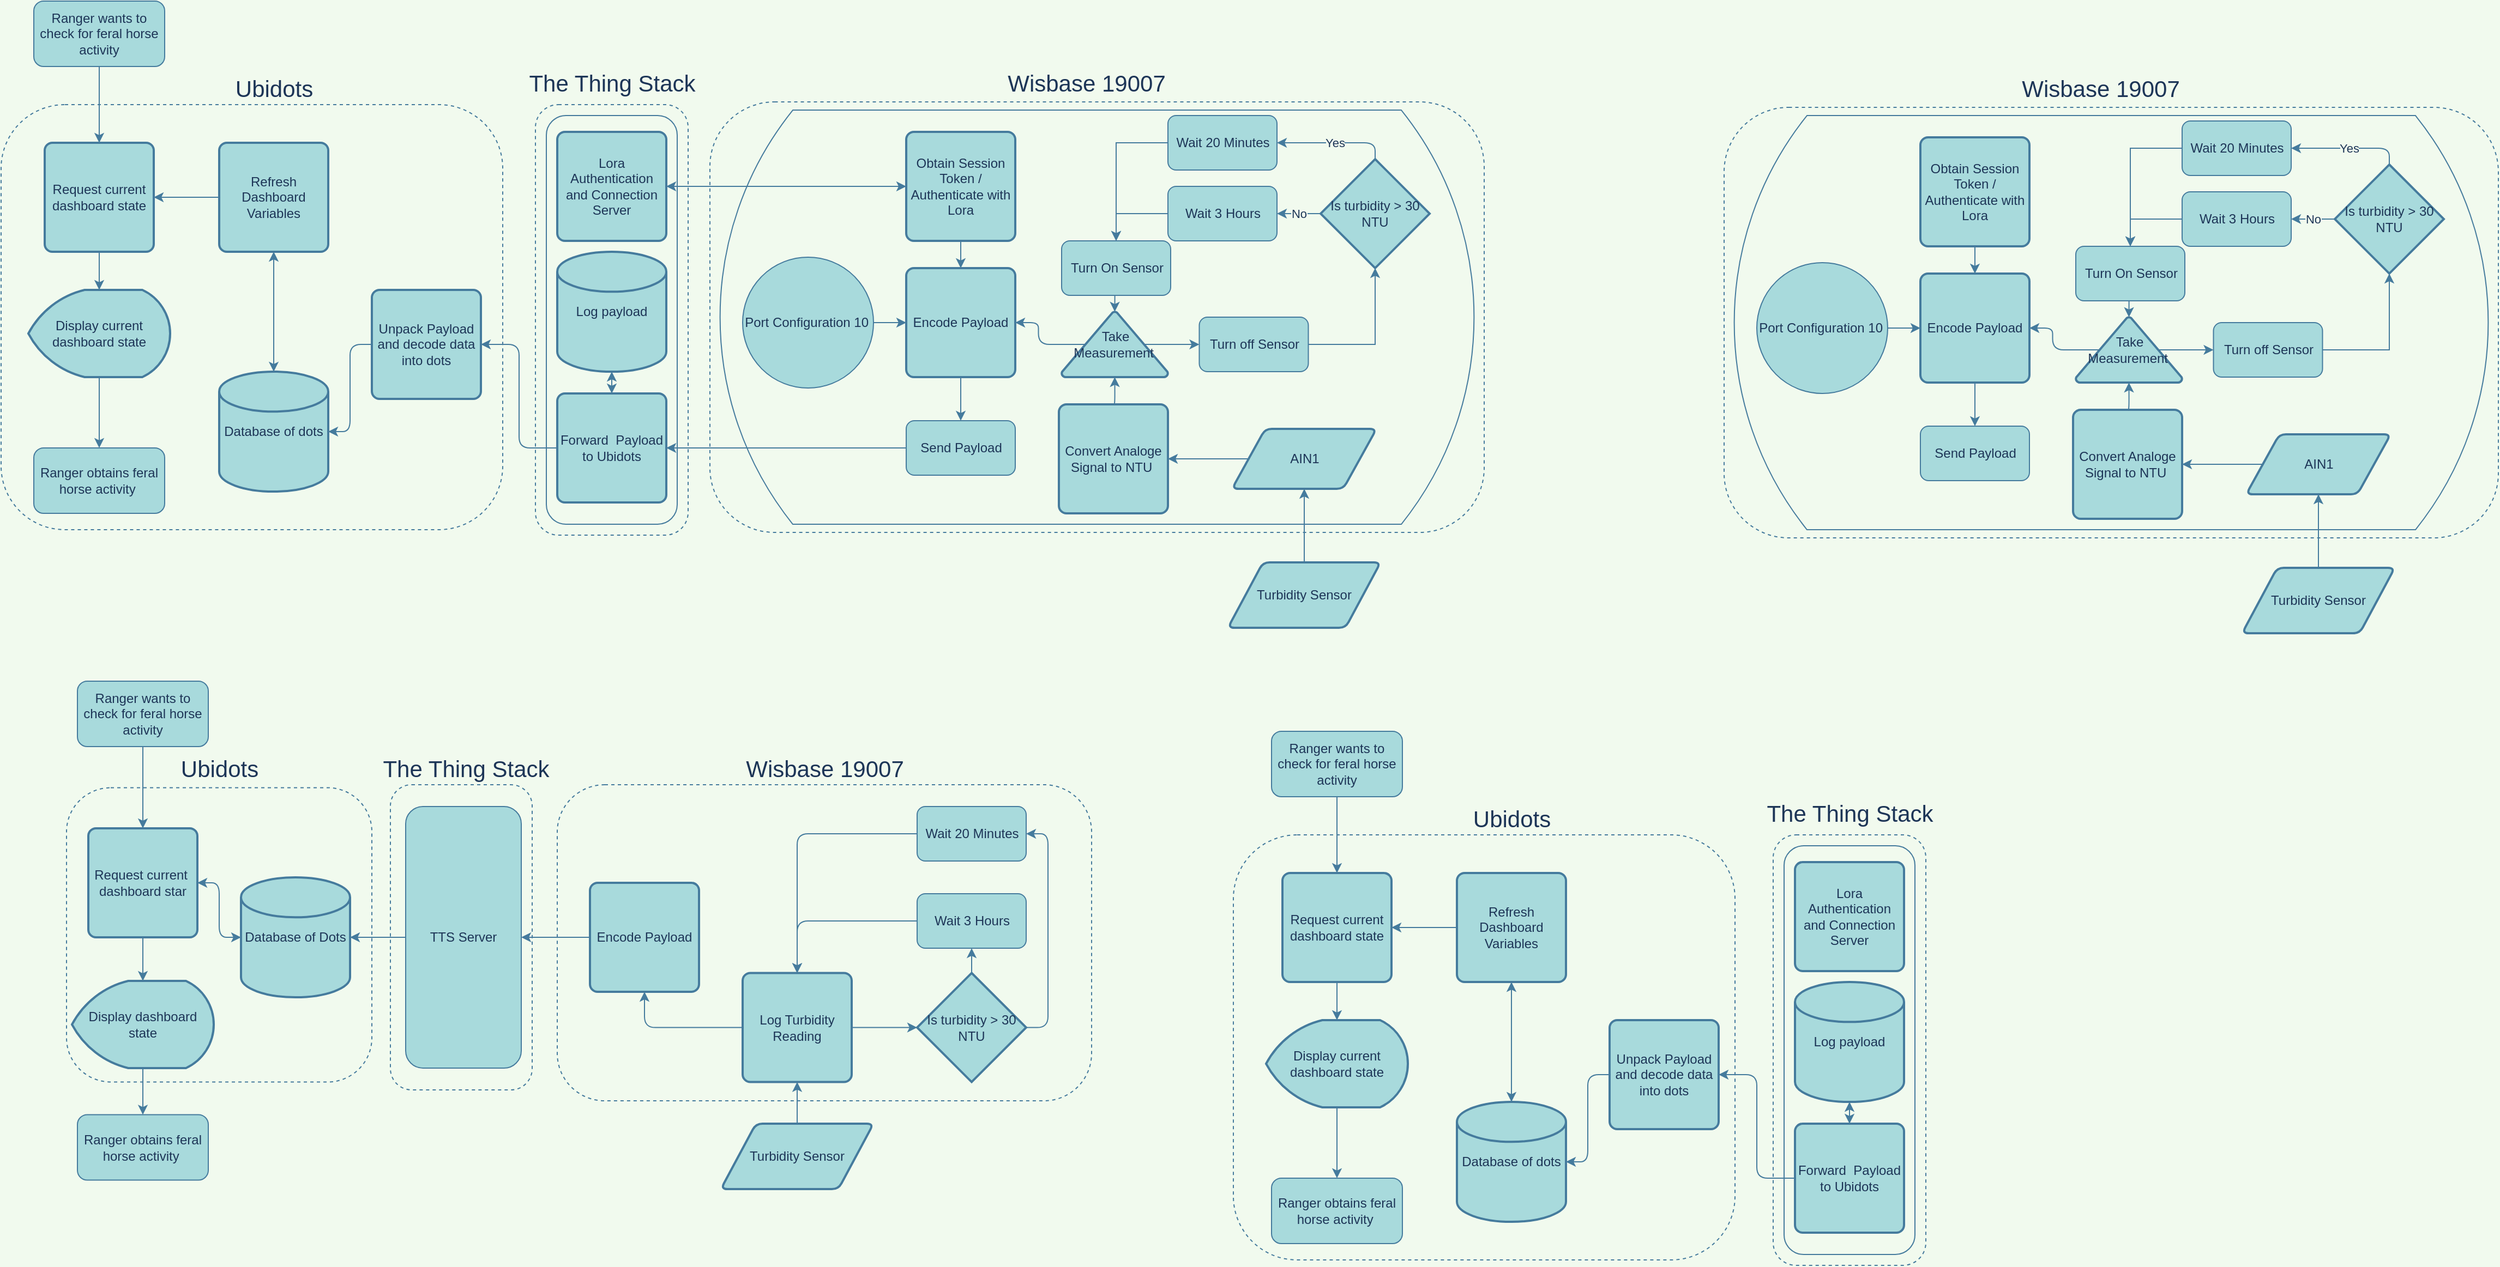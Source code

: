 <mxfile version="20.5.3" type="github">
  <diagram id="7vEmmBMwteaAKaB9VDx5" name="Page-1">
    <mxGraphModel dx="1113" dy="759" grid="1" gridSize="10" guides="1" tooltips="1" connect="1" arrows="1" fold="1" page="1" pageScale="1" pageWidth="827" pageHeight="1169" background="#F1FAEE" math="0" shadow="0">
      <root>
        <mxCell id="0" />
        <mxCell id="1" parent="0" />
        <mxCell id="h1ZjDe2NdXV8PIFrUS9J-158" value="" style="html=1;dashed=0;whitespace=wrap;shape=mxgraph.dfd.loop;labelBackgroundColor=none;strokeColor=#457B9D;fontColor=#1D3557;fillColor=none;sketch=0;movable=1;resizable=1;rotatable=1;deletable=1;editable=1;connectable=1;rounded=1;" parent="1" vertex="1">
          <mxGeometry x="660" y="170" width="710" height="380" as="geometry" />
        </mxCell>
        <mxCell id="h1ZjDe2NdXV8PIFrUS9J-2" value="" style="rounded=1;whiteSpace=wrap;html=1;dashed=1;fillColor=none;strokeColor=#457B9D;fontColor=#1D3557;" parent="1" vertex="1">
          <mxGeometry x="660" y="162.5" width="710" height="395" as="geometry" />
        </mxCell>
        <mxCell id="h1ZjDe2NdXV8PIFrUS9J-106" value="" style="rounded=1;whiteSpace=wrap;html=1;dashed=1;fillColor=none;strokeColor=#457B9D;fontColor=#1D3557;" parent="1" vertex="1">
          <mxGeometry x="367" y="789" width="130" height="280" as="geometry" />
        </mxCell>
        <mxCell id="h1ZjDe2NdXV8PIFrUS9J-82" value="" style="rounded=1;whiteSpace=wrap;html=1;dashed=1;fillColor=none;strokeColor=#457B9D;fontColor=#1D3557;arcSize=15;movable=1;resizable=1;rotatable=1;deletable=1;editable=1;connectable=1;" parent="1" vertex="1">
          <mxGeometry x="10" y="165" width="460" height="390" as="geometry" />
        </mxCell>
        <mxCell id="h1ZjDe2NdXV8PIFrUS9J-34" value="" style="rounded=1;whiteSpace=wrap;html=1;dashed=1;fillColor=none;strokeColor=#457B9D;fontColor=#1D3557;" parent="1" vertex="1">
          <mxGeometry x="500" y="165" width="140" height="395" as="geometry" />
        </mxCell>
        <mxCell id="h1ZjDe2NdXV8PIFrUS9J-37" value="TTS Server" style="rounded=1;whiteSpace=wrap;html=1;fillColor=none;strokeColor=#457B9D;fontColor=#1D3557;" parent="1" vertex="1">
          <mxGeometry x="510" y="175" width="120" height="375" as="geometry" />
        </mxCell>
        <mxCell id="h1ZjDe2NdXV8PIFrUS9J-46" style="edgeStyle=orthogonalEdgeStyle;rounded=1;orthogonalLoop=1;jettySize=auto;html=1;exitX=0.5;exitY=1;exitDx=0;exitDy=0;entryX=0.5;entryY=0;entryDx=0;entryDy=0;labelBackgroundColor=#F1FAEE;strokeColor=#457B9D;fontColor=#1D3557;" parent="1" source="h1ZjDe2NdXV8PIFrUS9J-5" target="h1ZjDe2NdXV8PIFrUS9J-11" edge="1">
          <mxGeometry relative="1" as="geometry" />
        </mxCell>
        <mxCell id="h1ZjDe2NdXV8PIFrUS9J-5" value="Ranger wants to check for feral horse activity" style="rounded=1;whiteSpace=wrap;html=1;fillColor=#A8DADC;strokeColor=#457B9D;fontColor=#1D3557;" parent="1" vertex="1">
          <mxGeometry x="40" y="70" width="120" height="60" as="geometry" />
        </mxCell>
        <mxCell id="h1ZjDe2NdXV8PIFrUS9J-6" style="edgeStyle=orthogonalEdgeStyle;rounded=1;orthogonalLoop=1;jettySize=auto;html=1;exitX=0;exitY=0.5;exitDx=0;exitDy=0;entryX=1;entryY=0.5;entryDx=0;entryDy=0;startArrow=none;startFill=0;labelBackgroundColor=#F1FAEE;strokeColor=#457B9D;fontColor=#1D3557;" parent="1" source="h1ZjDe2NdXV8PIFrUS9J-7" target="h1ZjDe2NdXV8PIFrUS9J-11" edge="1">
          <mxGeometry relative="1" as="geometry" />
        </mxCell>
        <mxCell id="h1ZjDe2NdXV8PIFrUS9J-7" value="Refresh Dashboard Variables" style="rounded=1;whiteSpace=wrap;html=1;absoluteArcSize=1;arcSize=14;strokeWidth=2;fillColor=#A8DADC;strokeColor=#457B9D;fontColor=#1D3557;" parent="1" vertex="1">
          <mxGeometry x="210" y="200" width="100" height="100" as="geometry" />
        </mxCell>
        <mxCell id="h1ZjDe2NdXV8PIFrUS9J-8" style="edgeStyle=orthogonalEdgeStyle;rounded=1;orthogonalLoop=1;jettySize=auto;html=1;exitX=0.5;exitY=1;exitDx=0;exitDy=0;exitPerimeter=0;entryX=0.5;entryY=0;entryDx=0;entryDy=0;startArrow=none;startFill=0;labelBackgroundColor=#F1FAEE;strokeColor=#457B9D;fontColor=#1D3557;" parent="1" source="h1ZjDe2NdXV8PIFrUS9J-9" target="h1ZjDe2NdXV8PIFrUS9J-41" edge="1">
          <mxGeometry relative="1" as="geometry" />
        </mxCell>
        <mxCell id="h1ZjDe2NdXV8PIFrUS9J-9" value="Display current dashboard state" style="strokeWidth=2;html=1;shape=mxgraph.flowchart.display;whiteSpace=wrap;fillColor=#A8DADC;strokeColor=#457B9D;fontColor=#1D3557;rounded=1;" parent="1" vertex="1">
          <mxGeometry x="35" y="335" width="130" height="80" as="geometry" />
        </mxCell>
        <mxCell id="h1ZjDe2NdXV8PIFrUS9J-10" style="edgeStyle=orthogonalEdgeStyle;rounded=1;orthogonalLoop=1;jettySize=auto;html=1;exitX=0.5;exitY=1;exitDx=0;exitDy=0;entryX=0.5;entryY=0;entryDx=0;entryDy=0;entryPerimeter=0;startArrow=none;startFill=0;labelBackgroundColor=#F1FAEE;strokeColor=#457B9D;fontColor=#1D3557;" parent="1" source="h1ZjDe2NdXV8PIFrUS9J-11" target="h1ZjDe2NdXV8PIFrUS9J-9" edge="1">
          <mxGeometry relative="1" as="geometry" />
        </mxCell>
        <mxCell id="h1ZjDe2NdXV8PIFrUS9J-11" value="Request current dashboard state" style="rounded=1;whiteSpace=wrap;html=1;absoluteArcSize=1;arcSize=14;strokeWidth=2;fillColor=#A8DADC;strokeColor=#457B9D;fontColor=#1D3557;" parent="1" vertex="1">
          <mxGeometry x="50" y="200" width="100" height="100" as="geometry" />
        </mxCell>
        <mxCell id="h1ZjDe2NdXV8PIFrUS9J-12" style="edgeStyle=orthogonalEdgeStyle;rounded=1;orthogonalLoop=1;jettySize=auto;html=1;exitX=0.5;exitY=0;exitDx=0;exitDy=0;exitPerimeter=0;entryX=0.5;entryY=1;entryDx=0;entryDy=0;startArrow=classic;startFill=1;labelBackgroundColor=#F1FAEE;strokeColor=#457B9D;fontColor=#1D3557;" parent="1" source="h1ZjDe2NdXV8PIFrUS9J-13" target="h1ZjDe2NdXV8PIFrUS9J-7" edge="1">
          <mxGeometry relative="1" as="geometry" />
        </mxCell>
        <mxCell id="h1ZjDe2NdXV8PIFrUS9J-13" value="Database of dots" style="strokeWidth=2;html=1;shape=mxgraph.flowchart.database;whiteSpace=wrap;fillColor=#A8DADC;strokeColor=#457B9D;fontColor=#1D3557;rounded=1;" parent="1" vertex="1">
          <mxGeometry x="210" y="410" width="100" height="110" as="geometry" />
        </mxCell>
        <mxCell id="h1ZjDe2NdXV8PIFrUS9J-14" style="edgeStyle=orthogonalEdgeStyle;rounded=1;orthogonalLoop=1;jettySize=auto;html=1;exitX=0;exitY=0.5;exitDx=0;exitDy=0;entryX=1;entryY=0.5;entryDx=0;entryDy=0;entryPerimeter=0;startArrow=none;startFill=0;labelBackgroundColor=#F1FAEE;strokeColor=#457B9D;fontColor=#1D3557;" parent="1" source="h1ZjDe2NdXV8PIFrUS9J-15" target="h1ZjDe2NdXV8PIFrUS9J-13" edge="1">
          <mxGeometry relative="1" as="geometry" />
        </mxCell>
        <mxCell id="h1ZjDe2NdXV8PIFrUS9J-15" value="Unpack Payload and decode data into dots" style="rounded=1;whiteSpace=wrap;html=1;absoluteArcSize=1;arcSize=14;strokeWidth=2;fillColor=#A8DADC;strokeColor=#457B9D;fontColor=#1D3557;" parent="1" vertex="1">
          <mxGeometry x="350" y="335" width="100" height="100" as="geometry" />
        </mxCell>
        <mxCell id="h1ZjDe2NdXV8PIFrUS9J-16" value="Lora Authentication and Connection Server" style="rounded=1;whiteSpace=wrap;html=1;absoluteArcSize=1;arcSize=14;strokeWidth=2;fillColor=#A8DADC;strokeColor=#457B9D;fontColor=#1D3557;" parent="1" vertex="1">
          <mxGeometry x="520" y="190" width="100" height="100" as="geometry" />
        </mxCell>
        <mxCell id="h1ZjDe2NdXV8PIFrUS9J-17" value="Log payload" style="strokeWidth=2;html=1;shape=mxgraph.flowchart.database;whiteSpace=wrap;fillColor=#A8DADC;strokeColor=#457B9D;fontColor=#1D3557;rounded=1;" parent="1" vertex="1">
          <mxGeometry x="520" y="300" width="100" height="110" as="geometry" />
        </mxCell>
        <mxCell id="h1ZjDe2NdXV8PIFrUS9J-50" style="edgeStyle=orthogonalEdgeStyle;rounded=1;orthogonalLoop=1;jettySize=auto;html=1;exitX=0;exitY=0.5;exitDx=0;exitDy=0;entryX=1;entryY=0.5;entryDx=0;entryDy=0;strokeColor=#457B9D;fontColor=#1D3557;fillColor=#A8DADC;startArrow=classic;startFill=1;labelBackgroundColor=#F1FAEE;" parent="1" source="h1ZjDe2NdXV8PIFrUS9J-21" target="h1ZjDe2NdXV8PIFrUS9J-16" edge="1">
          <mxGeometry relative="1" as="geometry" />
        </mxCell>
        <mxCell id="h1ZjDe2NdXV8PIFrUS9J-58" style="edgeStyle=orthogonalEdgeStyle;rounded=1;orthogonalLoop=1;jettySize=auto;html=1;exitX=0.5;exitY=1;exitDx=0;exitDy=0;entryX=0.5;entryY=0;entryDx=0;entryDy=0;strokeColor=#457B9D;fontColor=#1D3557;startArrow=none;startFill=0;fillColor=#A8DADC;labelBackgroundColor=#F1FAEE;" parent="1" source="h1ZjDe2NdXV8PIFrUS9J-21" target="h1ZjDe2NdXV8PIFrUS9J-53" edge="1">
          <mxGeometry relative="1" as="geometry" />
        </mxCell>
        <mxCell id="h1ZjDe2NdXV8PIFrUS9J-21" value="Obtain Session Token / Authenticate with Lora" style="rounded=1;whiteSpace=wrap;html=1;absoluteArcSize=1;arcSize=14;strokeWidth=2;fillColor=#A8DADC;strokeColor=#457B9D;fontColor=#1D3557;" parent="1" vertex="1">
          <mxGeometry x="840" y="190" width="100" height="100" as="geometry" />
        </mxCell>
        <mxCell id="h1ZjDe2NdXV8PIFrUS9J-67" value="No" style="edgeStyle=orthogonalEdgeStyle;rounded=1;orthogonalLoop=1;jettySize=auto;html=1;exitX=0;exitY=0.5;exitDx=0;exitDy=0;exitPerimeter=0;entryX=1;entryY=0.5;entryDx=0;entryDy=0;strokeColor=#457B9D;fontColor=#1D3557;startArrow=none;startFill=0;fillColor=#A8DADC;labelBackgroundColor=#F1FAEE;" parent="1" source="h1ZjDe2NdXV8PIFrUS9J-24" target="h1ZjDe2NdXV8PIFrUS9J-66" edge="1">
          <mxGeometry relative="1" as="geometry" />
        </mxCell>
        <mxCell id="h1ZjDe2NdXV8PIFrUS9J-74" value="Yes" style="edgeStyle=orthogonalEdgeStyle;rounded=1;orthogonalLoop=1;jettySize=auto;html=1;exitX=0.5;exitY=0;exitDx=0;exitDy=0;exitPerimeter=0;entryX=1;entryY=0.5;entryDx=0;entryDy=0;strokeColor=#457B9D;fontColor=#1D3557;startArrow=none;startFill=0;fillColor=#A8DADC;labelBackgroundColor=#F1FAEE;" parent="1" source="h1ZjDe2NdXV8PIFrUS9J-24" target="h1ZjDe2NdXV8PIFrUS9J-65" edge="1">
          <mxGeometry relative="1" as="geometry">
            <Array as="points">
              <mxPoint x="1270" y="200" />
            </Array>
          </mxGeometry>
        </mxCell>
        <mxCell id="h1ZjDe2NdXV8PIFrUS9J-24" value="Is turbidity &amp;gt; 30 NTU" style="strokeWidth=2;html=1;shape=mxgraph.flowchart.decision;whiteSpace=wrap;fillColor=#A8DADC;strokeColor=#457B9D;fontColor=#1D3557;rounded=1;" parent="1" vertex="1">
          <mxGeometry x="1220" y="215" width="100" height="100" as="geometry" />
        </mxCell>
        <mxCell id="h1ZjDe2NdXV8PIFrUS9J-78" style="edgeStyle=orthogonalEdgeStyle;rounded=1;orthogonalLoop=1;jettySize=auto;html=1;exitX=0;exitY=0.5;exitDx=0;exitDy=0;entryX=1;entryY=0.5;entryDx=0;entryDy=0;strokeColor=#457B9D;fontColor=#1D3557;startArrow=none;startFill=0;fillColor=#A8DADC;labelBackgroundColor=#F1FAEE;" parent="1" source="h1ZjDe2NdXV8PIFrUS9J-29" target="h1ZjDe2NdXV8PIFrUS9J-42" edge="1">
          <mxGeometry relative="1" as="geometry" />
        </mxCell>
        <mxCell id="h1ZjDe2NdXV8PIFrUS9J-29" value="AIN1" style="shape=parallelogram;html=1;strokeWidth=2;perimeter=parallelogramPerimeter;whiteSpace=wrap;rounded=1;arcSize=12;size=0.23;fillColor=#A8DADC;strokeColor=#457B9D;fontColor=#1D3557;" parent="1" vertex="1">
          <mxGeometry x="1138.75" y="462.5" width="132.5" height="55" as="geometry" />
        </mxCell>
        <mxCell id="h1ZjDe2NdXV8PIFrUS9J-77" style="edgeStyle=orthogonalEdgeStyle;rounded=1;orthogonalLoop=1;jettySize=auto;html=1;exitX=0.5;exitY=0;exitDx=0;exitDy=0;entryX=0.5;entryY=1;entryDx=0;entryDy=0;strokeColor=#457B9D;fontColor=#1D3557;startArrow=none;startFill=0;fillColor=#A8DADC;labelBackgroundColor=#F1FAEE;" parent="1" source="h1ZjDe2NdXV8PIFrUS9J-31" target="h1ZjDe2NdXV8PIFrUS9J-29" edge="1">
          <mxGeometry relative="1" as="geometry" />
        </mxCell>
        <mxCell id="h1ZjDe2NdXV8PIFrUS9J-31" value="Turbidity Sensor" style="shape=parallelogram;html=1;strokeWidth=2;perimeter=parallelogramPerimeter;whiteSpace=wrap;rounded=1;arcSize=12;size=0.23;fillColor=#A8DADC;strokeColor=#457B9D;fontColor=#1D3557;" parent="1" vertex="1">
          <mxGeometry x="1135" y="585" width="140" height="60" as="geometry" />
        </mxCell>
        <mxCell id="h1ZjDe2NdXV8PIFrUS9J-35" style="edgeStyle=orthogonalEdgeStyle;rounded=1;orthogonalLoop=1;jettySize=auto;html=1;exitX=0.5;exitY=1;exitDx=0;exitDy=0;exitPerimeter=0;labelBackgroundColor=#F1FAEE;strokeColor=#457B9D;fontColor=#1D3557;" parent="1" source="h1ZjDe2NdXV8PIFrUS9J-24" target="h1ZjDe2NdXV8PIFrUS9J-24" edge="1">
          <mxGeometry relative="1" as="geometry" />
        </mxCell>
        <mxCell id="h1ZjDe2NdXV8PIFrUS9J-38" value="&lt;font style=&quot;font-size: 21px;&quot;&gt;Wisbase 19007&lt;/font&gt;" style="text;html=1;align=center;verticalAlign=middle;resizable=0;points=[];autosize=1;strokeColor=none;fillColor=none;fontColor=#1D3557;rounded=1;" parent="1" vertex="1">
          <mxGeometry x="920" y="125" width="170" height="40" as="geometry" />
        </mxCell>
        <mxCell id="h1ZjDe2NdXV8PIFrUS9J-39" value="&lt;font style=&quot;font-size: 21px;&quot;&gt;The Thing Stack&lt;/font&gt;" style="text;html=1;align=center;verticalAlign=middle;resizable=0;points=[];autosize=1;strokeColor=none;fillColor=none;fontColor=#1D3557;rounded=1;" parent="1" vertex="1">
          <mxGeometry x="480" y="125" width="180" height="40" as="geometry" />
        </mxCell>
        <mxCell id="h1ZjDe2NdXV8PIFrUS9J-41" value="Ranger obtains feral horse activity&amp;nbsp;" style="rounded=1;whiteSpace=wrap;html=1;fillColor=#A8DADC;strokeColor=#457B9D;fontColor=#1D3557;" parent="1" vertex="1">
          <mxGeometry x="40" y="480" width="120" height="60" as="geometry" />
        </mxCell>
        <mxCell id="h1ZjDe2NdXV8PIFrUS9J-79" style="edgeStyle=orthogonalEdgeStyle;rounded=1;orthogonalLoop=1;jettySize=auto;html=1;exitX=0.5;exitY=0;exitDx=0;exitDy=0;entryX=0.5;entryY=1;entryDx=0;entryDy=0;entryPerimeter=0;strokeColor=#457B9D;fontColor=#1D3557;startArrow=none;startFill=0;fillColor=#A8DADC;labelBackgroundColor=#F1FAEE;" parent="1" source="h1ZjDe2NdXV8PIFrUS9J-42" target="h1ZjDe2NdXV8PIFrUS9J-51" edge="1">
          <mxGeometry relative="1" as="geometry" />
        </mxCell>
        <mxCell id="h1ZjDe2NdXV8PIFrUS9J-42" value="Convert Analoge Signal to NTU&amp;nbsp;" style="rounded=1;whiteSpace=wrap;html=1;absoluteArcSize=1;arcSize=14;strokeWidth=2;fillColor=#A8DADC;strokeColor=#457B9D;fontColor=#1D3557;" parent="1" vertex="1">
          <mxGeometry x="980" y="440" width="100" height="100" as="geometry" />
        </mxCell>
        <mxCell id="h1ZjDe2NdXV8PIFrUS9J-80" style="edgeStyle=orthogonalEdgeStyle;rounded=1;orthogonalLoop=1;jettySize=auto;html=1;exitX=0.5;exitY=0;exitDx=0;exitDy=0;entryX=0.5;entryY=1;entryDx=0;entryDy=0;entryPerimeter=0;strokeColor=#457B9D;fontColor=#1D3557;startArrow=classic;startFill=1;fillColor=#A8DADC;labelBackgroundColor=#F1FAEE;" parent="1" source="h1ZjDe2NdXV8PIFrUS9J-49" target="h1ZjDe2NdXV8PIFrUS9J-17" edge="1">
          <mxGeometry relative="1" as="geometry" />
        </mxCell>
        <mxCell id="h1ZjDe2NdXV8PIFrUS9J-83" style="edgeStyle=orthogonalEdgeStyle;rounded=1;orthogonalLoop=1;jettySize=auto;html=1;exitX=0;exitY=0.5;exitDx=0;exitDy=0;entryX=1;entryY=0.5;entryDx=0;entryDy=0;strokeColor=#457B9D;fontColor=#1D3557;fillColor=#A8DADC;labelBackgroundColor=#F1FAEE;" parent="1" source="h1ZjDe2NdXV8PIFrUS9J-49" target="h1ZjDe2NdXV8PIFrUS9J-15" edge="1">
          <mxGeometry relative="1" as="geometry" />
        </mxCell>
        <mxCell id="h1ZjDe2NdXV8PIFrUS9J-49" value="Forward &amp;nbsp;Payload to Ubidots" style="rounded=1;whiteSpace=wrap;html=1;absoluteArcSize=1;arcSize=14;strokeWidth=2;fillColor=#A8DADC;strokeColor=#457B9D;fontColor=#1D3557;" parent="1" vertex="1">
          <mxGeometry x="520" y="430" width="100" height="100" as="geometry" />
        </mxCell>
        <mxCell id="h1ZjDe2NdXV8PIFrUS9J-75" style="edgeStyle=orthogonalEdgeStyle;rounded=1;orthogonalLoop=1;jettySize=auto;html=1;exitX=0.22;exitY=0.5;exitDx=0;exitDy=0;exitPerimeter=0;entryX=1;entryY=0.5;entryDx=0;entryDy=0;strokeColor=#457B9D;fontColor=#1D3557;startArrow=none;startFill=0;fillColor=#A8DADC;labelBackgroundColor=#F1FAEE;" parent="1" source="h1ZjDe2NdXV8PIFrUS9J-51" target="h1ZjDe2NdXV8PIFrUS9J-53" edge="1">
          <mxGeometry relative="1" as="geometry" />
        </mxCell>
        <mxCell id="h1ZjDe2NdXV8PIFrUS9J-201" style="edgeStyle=orthogonalEdgeStyle;rounded=0;orthogonalLoop=1;jettySize=auto;html=1;exitX=0.78;exitY=0.5;exitDx=0;exitDy=0;exitPerimeter=0;entryX=0;entryY=0.5;entryDx=0;entryDy=0;strokeColor=#457B9D;fontSize=12;fontColor=#1D3557;fillColor=#A8DADC;" parent="1" source="h1ZjDe2NdXV8PIFrUS9J-51" target="h1ZjDe2NdXV8PIFrUS9J-200" edge="1">
          <mxGeometry relative="1" as="geometry" />
        </mxCell>
        <mxCell id="h1ZjDe2NdXV8PIFrUS9J-51" value="&lt;span style=&quot;caret-color: rgb(29, 53, 87); color: rgb(29, 53, 87); font-family: Helvetica; font-size: 12px; font-style: normal; font-variant-caps: normal; font-weight: 400; letter-spacing: normal; text-align: center; text-indent: 0px; text-transform: none; word-spacing: 0px; -webkit-text-stroke-width: 0px; text-decoration: none; float: none; display: inline !important;&quot;&gt;Take Measurement&amp;nbsp;&lt;/span&gt;" style="strokeWidth=2;html=1;shape=mxgraph.flowchart.extract_or_measurement;whiteSpace=wrap;strokeColor=#457B9D;fontColor=#1D3557;fillColor=#A8DADC;labelBackgroundColor=none;rounded=1;" parent="1" vertex="1">
          <mxGeometry x="982.5" y="355" width="97.5" height="60" as="geometry" />
        </mxCell>
        <mxCell id="h1ZjDe2NdXV8PIFrUS9J-59" style="edgeStyle=orthogonalEdgeStyle;rounded=1;orthogonalLoop=1;jettySize=auto;html=1;exitX=0.5;exitY=1;exitDx=0;exitDy=0;entryX=0.5;entryY=0;entryDx=0;entryDy=0;strokeColor=#457B9D;fontColor=#1D3557;startArrow=none;startFill=0;fillColor=#A8DADC;labelBackgroundColor=#F1FAEE;" parent="1" source="h1ZjDe2NdXV8PIFrUS9J-53" target="h1ZjDe2NdXV8PIFrUS9J-54" edge="1">
          <mxGeometry relative="1" as="geometry" />
        </mxCell>
        <mxCell id="h1ZjDe2NdXV8PIFrUS9J-53" value="Encode Payload" style="rounded=1;whiteSpace=wrap;html=1;absoluteArcSize=1;arcSize=14;strokeWidth=2;labelBackgroundColor=none;strokeColor=#457B9D;fontColor=#1D3557;fillColor=#A8DADC;" parent="1" vertex="1">
          <mxGeometry x="840" y="315" width="100" height="100" as="geometry" />
        </mxCell>
        <mxCell id="h1ZjDe2NdXV8PIFrUS9J-55" style="edgeStyle=orthogonalEdgeStyle;rounded=1;orthogonalLoop=1;jettySize=auto;html=1;exitX=0;exitY=0.5;exitDx=0;exitDy=0;entryX=1;entryY=0.5;entryDx=0;entryDy=0;strokeColor=#457B9D;fontColor=#1D3557;startArrow=none;startFill=0;fillColor=#A8DADC;labelBackgroundColor=#F1FAEE;" parent="1" source="h1ZjDe2NdXV8PIFrUS9J-54" target="h1ZjDe2NdXV8PIFrUS9J-49" edge="1">
          <mxGeometry relative="1" as="geometry" />
        </mxCell>
        <mxCell id="h1ZjDe2NdXV8PIFrUS9J-54" value="Send Payload" style="html=1;dashed=0;whitespace=wrap;labelBackgroundColor=none;strokeColor=#457B9D;fontColor=#1D3557;fillColor=#A8DADC;rounded=1;" parent="1" vertex="1">
          <mxGeometry x="840" y="455" width="100" height="50" as="geometry" />
        </mxCell>
        <mxCell id="h1ZjDe2NdXV8PIFrUS9J-63" style="edgeStyle=orthogonalEdgeStyle;rounded=1;orthogonalLoop=1;jettySize=auto;html=1;exitX=1;exitY=0.5;exitDx=0;exitDy=0;entryX=0;entryY=0.5;entryDx=0;entryDy=0;strokeColor=#457B9D;fontColor=#1D3557;startArrow=none;startFill=0;fillColor=#A8DADC;labelBackgroundColor=#F1FAEE;" parent="1" source="h1ZjDe2NdXV8PIFrUS9J-62" target="h1ZjDe2NdXV8PIFrUS9J-53" edge="1">
          <mxGeometry relative="1" as="geometry" />
        </mxCell>
        <mxCell id="h1ZjDe2NdXV8PIFrUS9J-62" value="Port Configuration 10&amp;nbsp;" style="shape=ellipse;html=1;dashed=0;whitespace=wrap;aspect=fixed;perimeter=ellipsePerimeter;labelBackgroundColor=none;strokeColor=#457B9D;fontColor=#1D3557;fillColor=#A8DADC;rounded=1;" parent="1" vertex="1">
          <mxGeometry x="690" y="305" width="120" height="120" as="geometry" />
        </mxCell>
        <mxCell id="h1ZjDe2NdXV8PIFrUS9J-207" style="edgeStyle=orthogonalEdgeStyle;rounded=0;orthogonalLoop=1;jettySize=auto;html=1;exitX=0;exitY=0.5;exitDx=0;exitDy=0;entryX=0.5;entryY=0;entryDx=0;entryDy=0;strokeColor=#457B9D;fontSize=12;fontColor=#1D3557;fillColor=#A8DADC;" parent="1" source="h1ZjDe2NdXV8PIFrUS9J-66" target="h1ZjDe2NdXV8PIFrUS9J-204" edge="1">
          <mxGeometry relative="1" as="geometry" />
        </mxCell>
        <mxCell id="h1ZjDe2NdXV8PIFrUS9J-66" value="Wait 3 Hours" style="html=1;dashed=0;whitespace=wrap;labelBackgroundColor=none;sketch=0;strokeColor=#457B9D;fontColor=#1D3557;fillColor=#A8DADC;rounded=1;" parent="1" vertex="1">
          <mxGeometry x="1080" y="240" width="100" height="50" as="geometry" />
        </mxCell>
        <mxCell id="h1ZjDe2NdXV8PIFrUS9J-205" style="edgeStyle=orthogonalEdgeStyle;rounded=0;orthogonalLoop=1;jettySize=auto;html=1;exitX=0;exitY=0.5;exitDx=0;exitDy=0;entryX=0.5;entryY=0;entryDx=0;entryDy=0;strokeColor=#457B9D;fontSize=12;fontColor=#1D3557;fillColor=#A8DADC;" parent="1" source="h1ZjDe2NdXV8PIFrUS9J-65" target="h1ZjDe2NdXV8PIFrUS9J-204" edge="1">
          <mxGeometry relative="1" as="geometry" />
        </mxCell>
        <mxCell id="h1ZjDe2NdXV8PIFrUS9J-65" value="Wait 20 Minutes" style="html=1;dashed=0;whitespace=wrap;labelBackgroundColor=none;sketch=0;strokeColor=#457B9D;fontColor=#1D3557;fillColor=#A8DADC;rounded=1;" parent="1" vertex="1">
          <mxGeometry x="1080" y="175" width="100" height="50" as="geometry" />
        </mxCell>
        <mxCell id="h1ZjDe2NdXV8PIFrUS9J-84" value="&lt;font style=&quot;font-size: 21px;&quot;&gt;Ubidots&lt;/font&gt;" style="text;html=1;align=center;verticalAlign=middle;resizable=0;points=[];autosize=1;strokeColor=none;fillColor=none;fontColor=#1D3557;rounded=1;" parent="1" vertex="1">
          <mxGeometry x="215" y="130" width="90" height="40" as="geometry" />
        </mxCell>
        <mxCell id="h1ZjDe2NdXV8PIFrUS9J-87" value="" style="rounded=1;whiteSpace=wrap;html=1;dashed=1;fillColor=none;strokeColor=#457B9D;fontColor=#1D3557;" parent="1" vertex="1">
          <mxGeometry x="70" y="791.75" width="280" height="270" as="geometry" />
        </mxCell>
        <mxCell id="h1ZjDe2NdXV8PIFrUS9J-88" value="" style="rounded=1;whiteSpace=wrap;html=1;dashed=1;fillColor=none;strokeColor=#457B9D;fontColor=#1D3557;" parent="1" vertex="1">
          <mxGeometry x="520" y="789" width="490" height="290" as="geometry" />
        </mxCell>
        <mxCell id="h1ZjDe2NdXV8PIFrUS9J-89" style="edgeStyle=orthogonalEdgeStyle;rounded=1;orthogonalLoop=1;jettySize=auto;html=1;exitX=0.5;exitY=1;exitDx=0;exitDy=0;exitPerimeter=0;entryX=0.5;entryY=0;entryDx=0;entryDy=0;startArrow=none;startFill=0;labelBackgroundColor=#F1FAEE;strokeColor=#457B9D;fontColor=#1D3557;" parent="1" source="h1ZjDe2NdXV8PIFrUS9J-90" target="h1ZjDe2NdXV8PIFrUS9J-112" edge="1">
          <mxGeometry relative="1" as="geometry" />
        </mxCell>
        <mxCell id="h1ZjDe2NdXV8PIFrUS9J-90" value="Display dashboard state" style="strokeWidth=2;html=1;shape=mxgraph.flowchart.display;whiteSpace=wrap;fillColor=#A8DADC;strokeColor=#457B9D;fontColor=#1D3557;rounded=1;" parent="1" vertex="1">
          <mxGeometry x="75" y="969" width="130" height="80" as="geometry" />
        </mxCell>
        <mxCell id="h1ZjDe2NdXV8PIFrUS9J-91" style="edgeStyle=orthogonalEdgeStyle;rounded=1;orthogonalLoop=1;jettySize=auto;html=1;exitX=0;exitY=0.5;exitDx=0;exitDy=0;exitPerimeter=0;entryX=1;entryY=0.5;entryDx=0;entryDy=0;startArrow=classic;startFill=1;labelBackgroundColor=#F1FAEE;strokeColor=#457B9D;fontColor=#1D3557;" parent="1" source="h1ZjDe2NdXV8PIFrUS9J-92" target="h1ZjDe2NdXV8PIFrUS9J-111" edge="1">
          <mxGeometry relative="1" as="geometry" />
        </mxCell>
        <mxCell id="h1ZjDe2NdXV8PIFrUS9J-92" value="Database of Dots" style="strokeWidth=2;html=1;shape=mxgraph.flowchart.database;whiteSpace=wrap;fillColor=#A8DADC;strokeColor=#457B9D;fontColor=#1D3557;rounded=1;" parent="1" vertex="1">
          <mxGeometry x="230" y="874" width="100" height="110" as="geometry" />
        </mxCell>
        <mxCell id="h1ZjDe2NdXV8PIFrUS9J-93" style="edgeStyle=orthogonalEdgeStyle;rounded=1;orthogonalLoop=1;jettySize=auto;html=1;exitX=0;exitY=0.5;exitDx=0;exitDy=0;entryX=1;entryY=0.5;entryDx=0;entryDy=0;entryPerimeter=0;startArrow=none;startFill=0;labelBackgroundColor=#F1FAEE;strokeColor=#457B9D;fontColor=#1D3557;" parent="1" source="h1ZjDe2NdXV8PIFrUS9J-94" target="h1ZjDe2NdXV8PIFrUS9J-92" edge="1">
          <mxGeometry relative="1" as="geometry" />
        </mxCell>
        <mxCell id="h1ZjDe2NdXV8PIFrUS9J-94" value="TTS Server" style="rounded=1;whiteSpace=wrap;html=1;fillColor=#A8DADC;strokeColor=#457B9D;fontColor=#1D3557;" parent="1" vertex="1">
          <mxGeometry x="381" y="809" width="106" height="240" as="geometry" />
        </mxCell>
        <mxCell id="h1ZjDe2NdXV8PIFrUS9J-95" style="edgeStyle=orthogonalEdgeStyle;rounded=1;orthogonalLoop=1;jettySize=auto;html=1;exitX=0;exitY=0.5;exitDx=0;exitDy=0;entryX=1;entryY=0.5;entryDx=0;entryDy=0;startArrow=none;startFill=0;labelBackgroundColor=#F1FAEE;strokeColor=#457B9D;fontColor=#1D3557;" parent="1" source="h1ZjDe2NdXV8PIFrUS9J-96" target="h1ZjDe2NdXV8PIFrUS9J-94" edge="1">
          <mxGeometry relative="1" as="geometry" />
        </mxCell>
        <mxCell id="h1ZjDe2NdXV8PIFrUS9J-96" value="Encode Payload" style="rounded=1;whiteSpace=wrap;html=1;absoluteArcSize=1;arcSize=14;strokeWidth=2;fillColor=#A8DADC;strokeColor=#457B9D;fontColor=#1D3557;" parent="1" vertex="1">
          <mxGeometry x="550" y="879" width="100" height="100" as="geometry" />
        </mxCell>
        <mxCell id="h1ZjDe2NdXV8PIFrUS9J-118" style="edgeStyle=orthogonalEdgeStyle;rounded=1;orthogonalLoop=1;jettySize=auto;html=1;exitX=0.5;exitY=0;exitDx=0;exitDy=0;exitPerimeter=0;entryX=0.5;entryY=1;entryDx=0;entryDy=0;strokeColor=#457B9D;fontSize=21;fontColor=#1D3557;startArrow=none;startFill=0;fillColor=#A8DADC;labelBackgroundColor=#F1FAEE;" parent="1" source="h1ZjDe2NdXV8PIFrUS9J-99" target="h1ZjDe2NdXV8PIFrUS9J-114" edge="1">
          <mxGeometry relative="1" as="geometry" />
        </mxCell>
        <mxCell id="h1ZjDe2NdXV8PIFrUS9J-119" style="edgeStyle=orthogonalEdgeStyle;rounded=1;orthogonalLoop=1;jettySize=auto;html=1;exitX=1;exitY=0.5;exitDx=0;exitDy=0;exitPerimeter=0;entryX=1;entryY=0.5;entryDx=0;entryDy=0;strokeColor=#457B9D;fontSize=21;fontColor=#1D3557;startArrow=none;startFill=0;fillColor=#A8DADC;labelBackgroundColor=#F1FAEE;" parent="1" source="h1ZjDe2NdXV8PIFrUS9J-99" target="h1ZjDe2NdXV8PIFrUS9J-115" edge="1">
          <mxGeometry relative="1" as="geometry" />
        </mxCell>
        <mxCell id="h1ZjDe2NdXV8PIFrUS9J-99" value="Is turbidity &amp;gt; 30 NTU" style="strokeWidth=2;html=1;shape=mxgraph.flowchart.decision;whiteSpace=wrap;fillColor=#A8DADC;strokeColor=#457B9D;fontColor=#1D3557;rounded=1;" parent="1" vertex="1">
          <mxGeometry x="850" y="961.75" width="100" height="100" as="geometry" />
        </mxCell>
        <mxCell id="h1ZjDe2NdXV8PIFrUS9J-116" style="edgeStyle=orthogonalEdgeStyle;rounded=1;orthogonalLoop=1;jettySize=auto;html=1;exitX=1;exitY=0.5;exitDx=0;exitDy=0;entryX=0;entryY=0.5;entryDx=0;entryDy=0;entryPerimeter=0;strokeColor=#457B9D;fontSize=21;fontColor=#1D3557;startArrow=none;startFill=0;fillColor=#A8DADC;labelBackgroundColor=#F1FAEE;" parent="1" source="h1ZjDe2NdXV8PIFrUS9J-101" target="h1ZjDe2NdXV8PIFrUS9J-99" edge="1">
          <mxGeometry relative="1" as="geometry" />
        </mxCell>
        <mxCell id="h1ZjDe2NdXV8PIFrUS9J-117" style="edgeStyle=orthogonalEdgeStyle;rounded=1;orthogonalLoop=1;jettySize=auto;html=1;exitX=0;exitY=0.5;exitDx=0;exitDy=0;entryX=0.5;entryY=1;entryDx=0;entryDy=0;strokeColor=#457B9D;fontSize=21;fontColor=#1D3557;startArrow=none;startFill=0;fillColor=#A8DADC;labelBackgroundColor=#F1FAEE;" parent="1" source="h1ZjDe2NdXV8PIFrUS9J-101" target="h1ZjDe2NdXV8PIFrUS9J-96" edge="1">
          <mxGeometry relative="1" as="geometry" />
        </mxCell>
        <mxCell id="h1ZjDe2NdXV8PIFrUS9J-101" value="Log Turbidity Reading" style="rounded=1;whiteSpace=wrap;html=1;absoluteArcSize=1;arcSize=14;strokeWidth=2;fillColor=#A8DADC;strokeColor=#457B9D;fontColor=#1D3557;" parent="1" vertex="1">
          <mxGeometry x="690" y="961.75" width="100" height="100" as="geometry" />
        </mxCell>
        <mxCell id="h1ZjDe2NdXV8PIFrUS9J-122" style="edgeStyle=orthogonalEdgeStyle;rounded=1;orthogonalLoop=1;jettySize=auto;html=1;exitX=0.5;exitY=0;exitDx=0;exitDy=0;entryX=0.5;entryY=1;entryDx=0;entryDy=0;strokeColor=#457B9D;fontSize=21;fontColor=#1D3557;startArrow=none;startFill=0;fillColor=#A8DADC;labelBackgroundColor=#F1FAEE;" parent="1" source="h1ZjDe2NdXV8PIFrUS9J-103" target="h1ZjDe2NdXV8PIFrUS9J-101" edge="1">
          <mxGeometry relative="1" as="geometry" />
        </mxCell>
        <mxCell id="h1ZjDe2NdXV8PIFrUS9J-103" value="Turbidity Sensor" style="shape=parallelogram;html=1;strokeWidth=2;perimeter=parallelogramPerimeter;whiteSpace=wrap;rounded=1;arcSize=12;size=0.23;fillColor=#A8DADC;strokeColor=#457B9D;fontColor=#1D3557;" parent="1" vertex="1">
          <mxGeometry x="670" y="1100" width="140" height="60" as="geometry" />
        </mxCell>
        <mxCell id="h1ZjDe2NdXV8PIFrUS9J-113" style="edgeStyle=orthogonalEdgeStyle;rounded=1;orthogonalLoop=1;jettySize=auto;html=1;exitX=0.5;exitY=1;exitDx=0;exitDy=0;entryX=0.5;entryY=0;entryDx=0;entryDy=0;strokeColor=#457B9D;fontSize=21;fontColor=#1D3557;startArrow=none;startFill=0;fillColor=#A8DADC;labelBackgroundColor=#F1FAEE;" parent="1" source="h1ZjDe2NdXV8PIFrUS9J-105" target="h1ZjDe2NdXV8PIFrUS9J-111" edge="1">
          <mxGeometry relative="1" as="geometry" />
        </mxCell>
        <mxCell id="h1ZjDe2NdXV8PIFrUS9J-105" value="Ranger wants to check for feral horse activity" style="rounded=1;whiteSpace=wrap;html=1;fillColor=#A8DADC;strokeColor=#457B9D;fontColor=#1D3557;" parent="1" vertex="1">
          <mxGeometry x="80" y="694" width="120" height="60" as="geometry" />
        </mxCell>
        <mxCell id="h1ZjDe2NdXV8PIFrUS9J-107" value="&lt;font style=&quot;font-size: 21px;&quot;&gt;Wisbase 19007&lt;/font&gt;" style="text;html=1;align=center;verticalAlign=middle;resizable=0;points=[];autosize=1;strokeColor=none;fillColor=none;fontColor=#1D3557;rounded=1;" parent="1" vertex="1">
          <mxGeometry x="680" y="754" width="170" height="40" as="geometry" />
        </mxCell>
        <mxCell id="h1ZjDe2NdXV8PIFrUS9J-108" value="&lt;font style=&quot;font-size: 21px;&quot;&gt;The Thing Stack&lt;/font&gt;" style="text;html=1;align=center;verticalAlign=middle;resizable=0;points=[];autosize=1;strokeColor=none;fillColor=none;fontColor=#1D3557;rounded=1;" parent="1" vertex="1">
          <mxGeometry x="346" y="754" width="180" height="40" as="geometry" />
        </mxCell>
        <mxCell id="h1ZjDe2NdXV8PIFrUS9J-109" value="&lt;font style=&quot;font-size: 21px;&quot;&gt;Ubidots&lt;/font&gt;" style="text;html=1;align=center;verticalAlign=middle;resizable=0;points=[];autosize=1;strokeColor=none;fillColor=none;fontColor=#1D3557;rounded=1;" parent="1" vertex="1">
          <mxGeometry x="165" y="754" width="90" height="40" as="geometry" />
        </mxCell>
        <mxCell id="h1ZjDe2NdXV8PIFrUS9J-110" style="edgeStyle=orthogonalEdgeStyle;rounded=1;orthogonalLoop=1;jettySize=auto;html=1;exitX=0.5;exitY=1;exitDx=0;exitDy=0;entryX=0.5;entryY=0;entryDx=0;entryDy=0;entryPerimeter=0;startArrow=none;startFill=0;labelBackgroundColor=#F1FAEE;strokeColor=#457B9D;fontColor=#1D3557;" parent="1" source="h1ZjDe2NdXV8PIFrUS9J-111" target="h1ZjDe2NdXV8PIFrUS9J-90" edge="1">
          <mxGeometry relative="1" as="geometry" />
        </mxCell>
        <mxCell id="h1ZjDe2NdXV8PIFrUS9J-111" value="Request current&amp;nbsp;&lt;br&gt;dashboard star" style="rounded=1;whiteSpace=wrap;html=1;absoluteArcSize=1;arcSize=14;strokeWidth=2;fillColor=#A8DADC;strokeColor=#457B9D;fontColor=#1D3557;" parent="1" vertex="1">
          <mxGeometry x="90" y="829" width="100" height="100" as="geometry" />
        </mxCell>
        <mxCell id="h1ZjDe2NdXV8PIFrUS9J-112" value="Ranger obtains feral horse activity&amp;nbsp;" style="rounded=1;whiteSpace=wrap;html=1;fillColor=#A8DADC;strokeColor=#457B9D;fontColor=#1D3557;" parent="1" vertex="1">
          <mxGeometry x="80" y="1091.75" width="120" height="60" as="geometry" />
        </mxCell>
        <mxCell id="h1ZjDe2NdXV8PIFrUS9J-121" style="edgeStyle=orthogonalEdgeStyle;rounded=1;orthogonalLoop=1;jettySize=auto;html=1;exitX=0;exitY=0.5;exitDx=0;exitDy=0;strokeColor=#457B9D;fontSize=21;fontColor=#1D3557;startArrow=none;startFill=0;fillColor=#A8DADC;labelBackgroundColor=#F1FAEE;" parent="1" source="h1ZjDe2NdXV8PIFrUS9J-114" target="h1ZjDe2NdXV8PIFrUS9J-101" edge="1">
          <mxGeometry relative="1" as="geometry" />
        </mxCell>
        <mxCell id="h1ZjDe2NdXV8PIFrUS9J-114" value="Wait 3 Hours" style="html=1;dashed=0;whitespace=wrap;labelBackgroundColor=none;sketch=0;strokeColor=#457B9D;fontColor=#1D3557;fillColor=#A8DADC;rounded=1;" parent="1" vertex="1">
          <mxGeometry x="850" y="889" width="100" height="50" as="geometry" />
        </mxCell>
        <mxCell id="h1ZjDe2NdXV8PIFrUS9J-120" style="edgeStyle=orthogonalEdgeStyle;rounded=1;orthogonalLoop=1;jettySize=auto;html=1;exitX=0;exitY=0.5;exitDx=0;exitDy=0;entryX=0.5;entryY=0;entryDx=0;entryDy=0;strokeColor=#457B9D;fontSize=21;fontColor=#1D3557;startArrow=none;startFill=0;fillColor=#A8DADC;labelBackgroundColor=#F1FAEE;" parent="1" source="h1ZjDe2NdXV8PIFrUS9J-115" target="h1ZjDe2NdXV8PIFrUS9J-101" edge="1">
          <mxGeometry relative="1" as="geometry" />
        </mxCell>
        <mxCell id="h1ZjDe2NdXV8PIFrUS9J-115" value="Wait 20 Minutes" style="html=1;dashed=0;whitespace=wrap;labelBackgroundColor=none;sketch=0;strokeColor=#457B9D;fontColor=#1D3557;fillColor=#A8DADC;rounded=1;" parent="1" vertex="1">
          <mxGeometry x="850" y="809" width="100" height="50" as="geometry" />
        </mxCell>
        <mxCell id="h1ZjDe2NdXV8PIFrUS9J-202" style="edgeStyle=orthogonalEdgeStyle;rounded=0;orthogonalLoop=1;jettySize=auto;html=1;exitX=1;exitY=0.5;exitDx=0;exitDy=0;entryX=0.5;entryY=1;entryDx=0;entryDy=0;entryPerimeter=0;strokeColor=#457B9D;fontSize=12;fontColor=#1D3557;fillColor=#A8DADC;" parent="1" source="h1ZjDe2NdXV8PIFrUS9J-200" target="h1ZjDe2NdXV8PIFrUS9J-24" edge="1">
          <mxGeometry relative="1" as="geometry" />
        </mxCell>
        <mxCell id="h1ZjDe2NdXV8PIFrUS9J-200" value="Turn off Sensor" style="html=1;dashed=0;whitespace=wrap;labelBackgroundColor=none;sketch=0;strokeColor=#457B9D;fontColor=#1D3557;fillColor=#A8DADC;rounded=1;" parent="1" vertex="1">
          <mxGeometry x="1108.75" y="360" width="100" height="50" as="geometry" />
        </mxCell>
        <mxCell id="h1ZjDe2NdXV8PIFrUS9J-206" style="edgeStyle=orthogonalEdgeStyle;rounded=0;orthogonalLoop=1;jettySize=auto;html=1;exitX=0.5;exitY=1;exitDx=0;exitDy=0;entryX=0.5;entryY=0;entryDx=0;entryDy=0;entryPerimeter=0;strokeColor=#457B9D;fontSize=12;fontColor=#1D3557;fillColor=#A8DADC;" parent="1" source="h1ZjDe2NdXV8PIFrUS9J-204" target="h1ZjDe2NdXV8PIFrUS9J-51" edge="1">
          <mxGeometry relative="1" as="geometry" />
        </mxCell>
        <mxCell id="h1ZjDe2NdXV8PIFrUS9J-204" value="Turn On Sensor" style="html=1;dashed=0;whitespace=wrap;labelBackgroundColor=none;sketch=0;strokeColor=#457B9D;fontColor=#1D3557;fillColor=#A8DADC;rounded=1;" parent="1" vertex="1">
          <mxGeometry x="982.5" y="290" width="100" height="50" as="geometry" />
        </mxCell>
        <mxCell id="h1ZjDe2NdXV8PIFrUS9J-208" value="" style="html=1;dashed=0;whitespace=wrap;shape=mxgraph.dfd.loop;labelBackgroundColor=none;strokeColor=#457B9D;fontColor=#1D3557;fillColor=none;sketch=0;movable=1;resizable=1;rotatable=1;deletable=1;editable=1;connectable=1;rounded=1;" parent="1" vertex="1">
          <mxGeometry x="1590" y="175" width="710" height="380" as="geometry" />
        </mxCell>
        <mxCell id="h1ZjDe2NdXV8PIFrUS9J-209" value="" style="rounded=1;whiteSpace=wrap;html=1;dashed=1;fillColor=none;strokeColor=#457B9D;fontColor=#1D3557;" parent="1" vertex="1">
          <mxGeometry x="1590" y="167.5" width="710" height="395" as="geometry" />
        </mxCell>
        <mxCell id="h1ZjDe2NdXV8PIFrUS9J-215" style="edgeStyle=orthogonalEdgeStyle;rounded=1;orthogonalLoop=1;jettySize=auto;html=1;exitX=0.5;exitY=1;exitDx=0;exitDy=0;entryX=0.5;entryY=0;entryDx=0;entryDy=0;strokeColor=#457B9D;fontColor=#1D3557;startArrow=none;startFill=0;fillColor=#A8DADC;labelBackgroundColor=#F1FAEE;" parent="1" source="h1ZjDe2NdXV8PIFrUS9J-216" target="h1ZjDe2NdXV8PIFrUS9J-235" edge="1">
          <mxGeometry relative="1" as="geometry" />
        </mxCell>
        <mxCell id="h1ZjDe2NdXV8PIFrUS9J-216" value="Obtain Session Token / Authenticate with Lora" style="rounded=1;whiteSpace=wrap;html=1;absoluteArcSize=1;arcSize=14;strokeWidth=2;fillColor=#A8DADC;strokeColor=#457B9D;fontColor=#1D3557;" parent="1" vertex="1">
          <mxGeometry x="1770" y="195" width="100" height="100" as="geometry" />
        </mxCell>
        <mxCell id="h1ZjDe2NdXV8PIFrUS9J-217" value="No" style="edgeStyle=orthogonalEdgeStyle;rounded=1;orthogonalLoop=1;jettySize=auto;html=1;exitX=0;exitY=0.5;exitDx=0;exitDy=0;exitPerimeter=0;entryX=1;entryY=0.5;entryDx=0;entryDy=0;strokeColor=#457B9D;fontColor=#1D3557;startArrow=none;startFill=0;fillColor=#A8DADC;labelBackgroundColor=#F1FAEE;" parent="1" source="h1ZjDe2NdXV8PIFrUS9J-219" target="h1ZjDe2NdXV8PIFrUS9J-241" edge="1">
          <mxGeometry relative="1" as="geometry" />
        </mxCell>
        <mxCell id="h1ZjDe2NdXV8PIFrUS9J-218" value="Yes" style="edgeStyle=orthogonalEdgeStyle;rounded=1;orthogonalLoop=1;jettySize=auto;html=1;exitX=0.5;exitY=0;exitDx=0;exitDy=0;exitPerimeter=0;entryX=1;entryY=0.5;entryDx=0;entryDy=0;strokeColor=#457B9D;fontColor=#1D3557;startArrow=none;startFill=0;fillColor=#A8DADC;labelBackgroundColor=#F1FAEE;" parent="1" source="h1ZjDe2NdXV8PIFrUS9J-219" target="h1ZjDe2NdXV8PIFrUS9J-243" edge="1">
          <mxGeometry relative="1" as="geometry">
            <Array as="points">
              <mxPoint x="2200" y="205" />
            </Array>
          </mxGeometry>
        </mxCell>
        <mxCell id="h1ZjDe2NdXV8PIFrUS9J-219" value="Is turbidity &amp;gt; 30 NTU" style="strokeWidth=2;html=1;shape=mxgraph.flowchart.decision;whiteSpace=wrap;fillColor=#A8DADC;strokeColor=#457B9D;fontColor=#1D3557;rounded=1;" parent="1" vertex="1">
          <mxGeometry x="2150" y="220" width="100" height="100" as="geometry" />
        </mxCell>
        <mxCell id="h1ZjDe2NdXV8PIFrUS9J-220" style="edgeStyle=orthogonalEdgeStyle;rounded=1;orthogonalLoop=1;jettySize=auto;html=1;exitX=0;exitY=0.5;exitDx=0;exitDy=0;entryX=1;entryY=0.5;entryDx=0;entryDy=0;strokeColor=#457B9D;fontColor=#1D3557;startArrow=none;startFill=0;fillColor=#A8DADC;labelBackgroundColor=#F1FAEE;" parent="1" source="h1ZjDe2NdXV8PIFrUS9J-221" target="h1ZjDe2NdXV8PIFrUS9J-228" edge="1">
          <mxGeometry relative="1" as="geometry" />
        </mxCell>
        <mxCell id="h1ZjDe2NdXV8PIFrUS9J-221" value="AIN1" style="shape=parallelogram;html=1;strokeWidth=2;perimeter=parallelogramPerimeter;whiteSpace=wrap;rounded=1;arcSize=12;size=0.23;fillColor=#A8DADC;strokeColor=#457B9D;fontColor=#1D3557;" parent="1" vertex="1">
          <mxGeometry x="2068.75" y="467.5" width="132.5" height="55" as="geometry" />
        </mxCell>
        <mxCell id="h1ZjDe2NdXV8PIFrUS9J-222" style="edgeStyle=orthogonalEdgeStyle;rounded=1;orthogonalLoop=1;jettySize=auto;html=1;exitX=0.5;exitY=0;exitDx=0;exitDy=0;entryX=0.5;entryY=1;entryDx=0;entryDy=0;strokeColor=#457B9D;fontColor=#1D3557;startArrow=none;startFill=0;fillColor=#A8DADC;labelBackgroundColor=#F1FAEE;" parent="1" source="h1ZjDe2NdXV8PIFrUS9J-223" target="h1ZjDe2NdXV8PIFrUS9J-221" edge="1">
          <mxGeometry relative="1" as="geometry" />
        </mxCell>
        <mxCell id="h1ZjDe2NdXV8PIFrUS9J-223" value="Turbidity Sensor" style="shape=parallelogram;html=1;strokeWidth=2;perimeter=parallelogramPerimeter;whiteSpace=wrap;rounded=1;arcSize=12;size=0.23;fillColor=#A8DADC;strokeColor=#457B9D;fontColor=#1D3557;" parent="1" vertex="1">
          <mxGeometry x="2065" y="590" width="140" height="60" as="geometry" />
        </mxCell>
        <mxCell id="h1ZjDe2NdXV8PIFrUS9J-224" style="edgeStyle=orthogonalEdgeStyle;rounded=1;orthogonalLoop=1;jettySize=auto;html=1;exitX=0.5;exitY=1;exitDx=0;exitDy=0;exitPerimeter=0;labelBackgroundColor=#F1FAEE;strokeColor=#457B9D;fontColor=#1D3557;" parent="1" source="h1ZjDe2NdXV8PIFrUS9J-219" target="h1ZjDe2NdXV8PIFrUS9J-219" edge="1">
          <mxGeometry relative="1" as="geometry" />
        </mxCell>
        <mxCell id="h1ZjDe2NdXV8PIFrUS9J-225" value="&lt;font style=&quot;font-size: 21px;&quot;&gt;Wisbase 19007&lt;/font&gt;" style="text;html=1;align=center;verticalAlign=middle;resizable=0;points=[];autosize=1;strokeColor=none;fillColor=none;fontColor=#1D3557;rounded=1;" parent="1" vertex="1">
          <mxGeometry x="1850" y="130" width="170" height="40" as="geometry" />
        </mxCell>
        <mxCell id="h1ZjDe2NdXV8PIFrUS9J-227" style="edgeStyle=orthogonalEdgeStyle;rounded=1;orthogonalLoop=1;jettySize=auto;html=1;exitX=0.5;exitY=0;exitDx=0;exitDy=0;entryX=0.5;entryY=1;entryDx=0;entryDy=0;entryPerimeter=0;strokeColor=#457B9D;fontColor=#1D3557;startArrow=none;startFill=0;fillColor=#A8DADC;labelBackgroundColor=#F1FAEE;" parent="1" source="h1ZjDe2NdXV8PIFrUS9J-228" target="h1ZjDe2NdXV8PIFrUS9J-233" edge="1">
          <mxGeometry relative="1" as="geometry" />
        </mxCell>
        <mxCell id="h1ZjDe2NdXV8PIFrUS9J-228" value="Convert Analoge Signal to NTU&amp;nbsp;" style="rounded=1;whiteSpace=wrap;html=1;absoluteArcSize=1;arcSize=14;strokeWidth=2;fillColor=#A8DADC;strokeColor=#457B9D;fontColor=#1D3557;" parent="1" vertex="1">
          <mxGeometry x="1910" y="445" width="100" height="100" as="geometry" />
        </mxCell>
        <mxCell id="h1ZjDe2NdXV8PIFrUS9J-231" style="edgeStyle=orthogonalEdgeStyle;rounded=1;orthogonalLoop=1;jettySize=auto;html=1;exitX=0.22;exitY=0.5;exitDx=0;exitDy=0;exitPerimeter=0;entryX=1;entryY=0.5;entryDx=0;entryDy=0;strokeColor=#457B9D;fontColor=#1D3557;startArrow=none;startFill=0;fillColor=#A8DADC;labelBackgroundColor=#F1FAEE;" parent="1" source="h1ZjDe2NdXV8PIFrUS9J-233" target="h1ZjDe2NdXV8PIFrUS9J-235" edge="1">
          <mxGeometry relative="1" as="geometry" />
        </mxCell>
        <mxCell id="h1ZjDe2NdXV8PIFrUS9J-232" style="edgeStyle=orthogonalEdgeStyle;rounded=0;orthogonalLoop=1;jettySize=auto;html=1;exitX=0.78;exitY=0.5;exitDx=0;exitDy=0;exitPerimeter=0;entryX=0;entryY=0.5;entryDx=0;entryDy=0;strokeColor=#457B9D;fontSize=12;fontColor=#1D3557;fillColor=#A8DADC;" parent="1" source="h1ZjDe2NdXV8PIFrUS9J-233" target="h1ZjDe2NdXV8PIFrUS9J-245" edge="1">
          <mxGeometry relative="1" as="geometry" />
        </mxCell>
        <mxCell id="h1ZjDe2NdXV8PIFrUS9J-233" value="&lt;span style=&quot;caret-color: rgb(29, 53, 87); color: rgb(29, 53, 87); font-family: Helvetica; font-size: 12px; font-style: normal; font-variant-caps: normal; font-weight: 400; letter-spacing: normal; text-align: center; text-indent: 0px; text-transform: none; word-spacing: 0px; -webkit-text-stroke-width: 0px; text-decoration: none; float: none; display: inline !important;&quot;&gt;Take Measurement&amp;nbsp;&lt;/span&gt;" style="strokeWidth=2;html=1;shape=mxgraph.flowchart.extract_or_measurement;whiteSpace=wrap;strokeColor=#457B9D;fontColor=#1D3557;fillColor=#A8DADC;labelBackgroundColor=none;rounded=1;" parent="1" vertex="1">
          <mxGeometry x="1912.5" y="360" width="97.5" height="60" as="geometry" />
        </mxCell>
        <mxCell id="h1ZjDe2NdXV8PIFrUS9J-234" style="edgeStyle=orthogonalEdgeStyle;rounded=1;orthogonalLoop=1;jettySize=auto;html=1;exitX=0.5;exitY=1;exitDx=0;exitDy=0;entryX=0.5;entryY=0;entryDx=0;entryDy=0;strokeColor=#457B9D;fontColor=#1D3557;startArrow=none;startFill=0;fillColor=#A8DADC;labelBackgroundColor=#F1FAEE;" parent="1" source="h1ZjDe2NdXV8PIFrUS9J-235" target="h1ZjDe2NdXV8PIFrUS9J-237" edge="1">
          <mxGeometry relative="1" as="geometry" />
        </mxCell>
        <mxCell id="h1ZjDe2NdXV8PIFrUS9J-235" value="Encode Payload" style="rounded=1;whiteSpace=wrap;html=1;absoluteArcSize=1;arcSize=14;strokeWidth=2;labelBackgroundColor=none;strokeColor=#457B9D;fontColor=#1D3557;fillColor=#A8DADC;" parent="1" vertex="1">
          <mxGeometry x="1770" y="320" width="100" height="100" as="geometry" />
        </mxCell>
        <mxCell id="h1ZjDe2NdXV8PIFrUS9J-237" value="Send Payload" style="html=1;dashed=0;whitespace=wrap;labelBackgroundColor=none;strokeColor=#457B9D;fontColor=#1D3557;fillColor=#A8DADC;rounded=1;" parent="1" vertex="1">
          <mxGeometry x="1770" y="460" width="100" height="50" as="geometry" />
        </mxCell>
        <mxCell id="h1ZjDe2NdXV8PIFrUS9J-238" style="edgeStyle=orthogonalEdgeStyle;rounded=1;orthogonalLoop=1;jettySize=auto;html=1;exitX=1;exitY=0.5;exitDx=0;exitDy=0;entryX=0;entryY=0.5;entryDx=0;entryDy=0;strokeColor=#457B9D;fontColor=#1D3557;startArrow=none;startFill=0;fillColor=#A8DADC;labelBackgroundColor=#F1FAEE;" parent="1" source="h1ZjDe2NdXV8PIFrUS9J-239" target="h1ZjDe2NdXV8PIFrUS9J-235" edge="1">
          <mxGeometry relative="1" as="geometry" />
        </mxCell>
        <mxCell id="h1ZjDe2NdXV8PIFrUS9J-239" value="Port Configuration 10&amp;nbsp;" style="shape=ellipse;html=1;dashed=0;whitespace=wrap;aspect=fixed;perimeter=ellipsePerimeter;labelBackgroundColor=none;strokeColor=#457B9D;fontColor=#1D3557;fillColor=#A8DADC;rounded=1;" parent="1" vertex="1">
          <mxGeometry x="1620" y="310" width="120" height="120" as="geometry" />
        </mxCell>
        <mxCell id="h1ZjDe2NdXV8PIFrUS9J-240" style="edgeStyle=orthogonalEdgeStyle;rounded=0;orthogonalLoop=1;jettySize=auto;html=1;exitX=0;exitY=0.5;exitDx=0;exitDy=0;entryX=0.5;entryY=0;entryDx=0;entryDy=0;strokeColor=#457B9D;fontSize=12;fontColor=#1D3557;fillColor=#A8DADC;" parent="1" source="h1ZjDe2NdXV8PIFrUS9J-241" target="h1ZjDe2NdXV8PIFrUS9J-247" edge="1">
          <mxGeometry relative="1" as="geometry" />
        </mxCell>
        <mxCell id="h1ZjDe2NdXV8PIFrUS9J-241" value="Wait 3 Hours" style="html=1;dashed=0;whitespace=wrap;labelBackgroundColor=none;sketch=0;strokeColor=#457B9D;fontColor=#1D3557;fillColor=#A8DADC;rounded=1;" parent="1" vertex="1">
          <mxGeometry x="2010" y="245" width="100" height="50" as="geometry" />
        </mxCell>
        <mxCell id="h1ZjDe2NdXV8PIFrUS9J-242" style="edgeStyle=orthogonalEdgeStyle;rounded=0;orthogonalLoop=1;jettySize=auto;html=1;exitX=0;exitY=0.5;exitDx=0;exitDy=0;entryX=0.5;entryY=0;entryDx=0;entryDy=0;strokeColor=#457B9D;fontSize=12;fontColor=#1D3557;fillColor=#A8DADC;" parent="1" source="h1ZjDe2NdXV8PIFrUS9J-243" target="h1ZjDe2NdXV8PIFrUS9J-247" edge="1">
          <mxGeometry relative="1" as="geometry" />
        </mxCell>
        <mxCell id="h1ZjDe2NdXV8PIFrUS9J-243" value="Wait 20 Minutes" style="html=1;dashed=0;whitespace=wrap;labelBackgroundColor=none;sketch=0;strokeColor=#457B9D;fontColor=#1D3557;fillColor=#A8DADC;rounded=1;" parent="1" vertex="1">
          <mxGeometry x="2010" y="180" width="100" height="50" as="geometry" />
        </mxCell>
        <mxCell id="h1ZjDe2NdXV8PIFrUS9J-244" style="edgeStyle=orthogonalEdgeStyle;rounded=0;orthogonalLoop=1;jettySize=auto;html=1;exitX=1;exitY=0.5;exitDx=0;exitDy=0;entryX=0.5;entryY=1;entryDx=0;entryDy=0;entryPerimeter=0;strokeColor=#457B9D;fontSize=12;fontColor=#1D3557;fillColor=#A8DADC;" parent="1" source="h1ZjDe2NdXV8PIFrUS9J-245" target="h1ZjDe2NdXV8PIFrUS9J-219" edge="1">
          <mxGeometry relative="1" as="geometry" />
        </mxCell>
        <mxCell id="h1ZjDe2NdXV8PIFrUS9J-245" value="Turn off Sensor" style="html=1;dashed=0;whitespace=wrap;labelBackgroundColor=none;sketch=0;strokeColor=#457B9D;fontColor=#1D3557;fillColor=#A8DADC;rounded=1;" parent="1" vertex="1">
          <mxGeometry x="2038.75" y="365" width="100" height="50" as="geometry" />
        </mxCell>
        <mxCell id="h1ZjDe2NdXV8PIFrUS9J-246" style="edgeStyle=orthogonalEdgeStyle;rounded=0;orthogonalLoop=1;jettySize=auto;html=1;exitX=0.5;exitY=1;exitDx=0;exitDy=0;entryX=0.5;entryY=0;entryDx=0;entryDy=0;entryPerimeter=0;strokeColor=#457B9D;fontSize=12;fontColor=#1D3557;fillColor=#A8DADC;" parent="1" source="h1ZjDe2NdXV8PIFrUS9J-247" target="h1ZjDe2NdXV8PIFrUS9J-233" edge="1">
          <mxGeometry relative="1" as="geometry" />
        </mxCell>
        <mxCell id="h1ZjDe2NdXV8PIFrUS9J-247" value="Turn On Sensor" style="html=1;dashed=0;whitespace=wrap;labelBackgroundColor=none;sketch=0;strokeColor=#457B9D;fontColor=#1D3557;fillColor=#A8DADC;rounded=1;" parent="1" vertex="1">
          <mxGeometry x="1912.5" y="295" width="100" height="50" as="geometry" />
        </mxCell>
        <mxCell id="p0wgJPWrXClT9ABQ5pUW-1" value="" style="rounded=1;whiteSpace=wrap;html=1;dashed=1;fillColor=none;strokeColor=#457B9D;fontColor=#1D3557;arcSize=15;movable=1;resizable=1;rotatable=1;deletable=1;editable=1;connectable=1;" vertex="1" parent="1">
          <mxGeometry x="1140" y="835" width="460" height="390" as="geometry" />
        </mxCell>
        <mxCell id="p0wgJPWrXClT9ABQ5pUW-2" value="" style="rounded=1;whiteSpace=wrap;html=1;dashed=1;fillColor=none;strokeColor=#457B9D;fontColor=#1D3557;" vertex="1" parent="1">
          <mxGeometry x="1635" y="835" width="140" height="395" as="geometry" />
        </mxCell>
        <mxCell id="p0wgJPWrXClT9ABQ5pUW-3" value="TTS Server" style="rounded=1;whiteSpace=wrap;html=1;fillColor=none;strokeColor=#457B9D;fontColor=#1D3557;" vertex="1" parent="1">
          <mxGeometry x="1645" y="845" width="120" height="375" as="geometry" />
        </mxCell>
        <mxCell id="p0wgJPWrXClT9ABQ5pUW-4" style="edgeStyle=orthogonalEdgeStyle;rounded=1;orthogonalLoop=1;jettySize=auto;html=1;exitX=0.5;exitY=1;exitDx=0;exitDy=0;entryX=0.5;entryY=0;entryDx=0;entryDy=0;labelBackgroundColor=#F1FAEE;strokeColor=#457B9D;fontColor=#1D3557;" edge="1" parent="1" source="p0wgJPWrXClT9ABQ5pUW-5" target="p0wgJPWrXClT9ABQ5pUW-11">
          <mxGeometry relative="1" as="geometry" />
        </mxCell>
        <mxCell id="p0wgJPWrXClT9ABQ5pUW-5" value="Ranger wants to check for feral horse activity" style="rounded=1;whiteSpace=wrap;html=1;fillColor=#A8DADC;strokeColor=#457B9D;fontColor=#1D3557;" vertex="1" parent="1">
          <mxGeometry x="1175" y="740" width="120" height="60" as="geometry" />
        </mxCell>
        <mxCell id="p0wgJPWrXClT9ABQ5pUW-6" style="edgeStyle=orthogonalEdgeStyle;rounded=1;orthogonalLoop=1;jettySize=auto;html=1;exitX=0;exitY=0.5;exitDx=0;exitDy=0;entryX=1;entryY=0.5;entryDx=0;entryDy=0;startArrow=none;startFill=0;labelBackgroundColor=#F1FAEE;strokeColor=#457B9D;fontColor=#1D3557;" edge="1" parent="1" source="p0wgJPWrXClT9ABQ5pUW-7" target="p0wgJPWrXClT9ABQ5pUW-11">
          <mxGeometry relative="1" as="geometry" />
        </mxCell>
        <mxCell id="p0wgJPWrXClT9ABQ5pUW-7" value="Refresh Dashboard Variables" style="rounded=1;whiteSpace=wrap;html=1;absoluteArcSize=1;arcSize=14;strokeWidth=2;fillColor=#A8DADC;strokeColor=#457B9D;fontColor=#1D3557;" vertex="1" parent="1">
          <mxGeometry x="1345" y="870" width="100" height="100" as="geometry" />
        </mxCell>
        <mxCell id="p0wgJPWrXClT9ABQ5pUW-8" style="edgeStyle=orthogonalEdgeStyle;rounded=1;orthogonalLoop=1;jettySize=auto;html=1;exitX=0.5;exitY=1;exitDx=0;exitDy=0;exitPerimeter=0;entryX=0.5;entryY=0;entryDx=0;entryDy=0;startArrow=none;startFill=0;labelBackgroundColor=#F1FAEE;strokeColor=#457B9D;fontColor=#1D3557;" edge="1" parent="1" source="p0wgJPWrXClT9ABQ5pUW-9" target="p0wgJPWrXClT9ABQ5pUW-19">
          <mxGeometry relative="1" as="geometry" />
        </mxCell>
        <mxCell id="p0wgJPWrXClT9ABQ5pUW-9" value="Display current dashboard state" style="strokeWidth=2;html=1;shape=mxgraph.flowchart.display;whiteSpace=wrap;fillColor=#A8DADC;strokeColor=#457B9D;fontColor=#1D3557;rounded=1;" vertex="1" parent="1">
          <mxGeometry x="1170" y="1005" width="130" height="80" as="geometry" />
        </mxCell>
        <mxCell id="p0wgJPWrXClT9ABQ5pUW-10" style="edgeStyle=orthogonalEdgeStyle;rounded=1;orthogonalLoop=1;jettySize=auto;html=1;exitX=0.5;exitY=1;exitDx=0;exitDy=0;entryX=0.5;entryY=0;entryDx=0;entryDy=0;entryPerimeter=0;startArrow=none;startFill=0;labelBackgroundColor=#F1FAEE;strokeColor=#457B9D;fontColor=#1D3557;" edge="1" parent="1" source="p0wgJPWrXClT9ABQ5pUW-11" target="p0wgJPWrXClT9ABQ5pUW-9">
          <mxGeometry relative="1" as="geometry" />
        </mxCell>
        <mxCell id="p0wgJPWrXClT9ABQ5pUW-11" value="Request current dashboard state" style="rounded=1;whiteSpace=wrap;html=1;absoluteArcSize=1;arcSize=14;strokeWidth=2;fillColor=#A8DADC;strokeColor=#457B9D;fontColor=#1D3557;" vertex="1" parent="1">
          <mxGeometry x="1185" y="870" width="100" height="100" as="geometry" />
        </mxCell>
        <mxCell id="p0wgJPWrXClT9ABQ5pUW-12" style="edgeStyle=orthogonalEdgeStyle;rounded=1;orthogonalLoop=1;jettySize=auto;html=1;exitX=0.5;exitY=0;exitDx=0;exitDy=0;exitPerimeter=0;entryX=0.5;entryY=1;entryDx=0;entryDy=0;startArrow=classic;startFill=1;labelBackgroundColor=#F1FAEE;strokeColor=#457B9D;fontColor=#1D3557;" edge="1" parent="1" source="p0wgJPWrXClT9ABQ5pUW-13" target="p0wgJPWrXClT9ABQ5pUW-7">
          <mxGeometry relative="1" as="geometry" />
        </mxCell>
        <mxCell id="p0wgJPWrXClT9ABQ5pUW-13" value="Database of dots" style="strokeWidth=2;html=1;shape=mxgraph.flowchart.database;whiteSpace=wrap;fillColor=#A8DADC;strokeColor=#457B9D;fontColor=#1D3557;rounded=1;" vertex="1" parent="1">
          <mxGeometry x="1345" y="1080" width="100" height="110" as="geometry" />
        </mxCell>
        <mxCell id="p0wgJPWrXClT9ABQ5pUW-14" style="edgeStyle=orthogonalEdgeStyle;rounded=1;orthogonalLoop=1;jettySize=auto;html=1;exitX=0;exitY=0.5;exitDx=0;exitDy=0;entryX=1;entryY=0.5;entryDx=0;entryDy=0;entryPerimeter=0;startArrow=none;startFill=0;labelBackgroundColor=#F1FAEE;strokeColor=#457B9D;fontColor=#1D3557;" edge="1" parent="1" source="p0wgJPWrXClT9ABQ5pUW-15" target="p0wgJPWrXClT9ABQ5pUW-13">
          <mxGeometry relative="1" as="geometry" />
        </mxCell>
        <mxCell id="p0wgJPWrXClT9ABQ5pUW-15" value="Unpack Payload and decode data into dots" style="rounded=1;whiteSpace=wrap;html=1;absoluteArcSize=1;arcSize=14;strokeWidth=2;fillColor=#A8DADC;strokeColor=#457B9D;fontColor=#1D3557;" vertex="1" parent="1">
          <mxGeometry x="1485" y="1005" width="100" height="100" as="geometry" />
        </mxCell>
        <mxCell id="p0wgJPWrXClT9ABQ5pUW-16" value="Lora Authentication and Connection Server" style="rounded=1;whiteSpace=wrap;html=1;absoluteArcSize=1;arcSize=14;strokeWidth=2;fillColor=#A8DADC;strokeColor=#457B9D;fontColor=#1D3557;" vertex="1" parent="1">
          <mxGeometry x="1655" y="860" width="100" height="100" as="geometry" />
        </mxCell>
        <mxCell id="p0wgJPWrXClT9ABQ5pUW-17" value="Log payload" style="strokeWidth=2;html=1;shape=mxgraph.flowchart.database;whiteSpace=wrap;fillColor=#A8DADC;strokeColor=#457B9D;fontColor=#1D3557;rounded=1;" vertex="1" parent="1">
          <mxGeometry x="1655" y="970" width="100" height="110" as="geometry" />
        </mxCell>
        <mxCell id="p0wgJPWrXClT9ABQ5pUW-18" value="&lt;font style=&quot;font-size: 21px;&quot;&gt;The Thing Stack&lt;/font&gt;" style="text;html=1;align=center;verticalAlign=middle;resizable=0;points=[];autosize=1;strokeColor=none;fillColor=none;fontColor=#1D3557;rounded=1;" vertex="1" parent="1">
          <mxGeometry x="1615" y="795" width="180" height="40" as="geometry" />
        </mxCell>
        <mxCell id="p0wgJPWrXClT9ABQ5pUW-19" value="Ranger obtains feral horse activity&amp;nbsp;" style="rounded=1;whiteSpace=wrap;html=1;fillColor=#A8DADC;strokeColor=#457B9D;fontColor=#1D3557;" vertex="1" parent="1">
          <mxGeometry x="1175" y="1150" width="120" height="60" as="geometry" />
        </mxCell>
        <mxCell id="p0wgJPWrXClT9ABQ5pUW-20" style="edgeStyle=orthogonalEdgeStyle;rounded=1;orthogonalLoop=1;jettySize=auto;html=1;exitX=0.5;exitY=0;exitDx=0;exitDy=0;entryX=0.5;entryY=1;entryDx=0;entryDy=0;entryPerimeter=0;strokeColor=#457B9D;fontColor=#1D3557;startArrow=classic;startFill=1;fillColor=#A8DADC;labelBackgroundColor=#F1FAEE;" edge="1" parent="1" source="p0wgJPWrXClT9ABQ5pUW-22" target="p0wgJPWrXClT9ABQ5pUW-17">
          <mxGeometry relative="1" as="geometry" />
        </mxCell>
        <mxCell id="p0wgJPWrXClT9ABQ5pUW-21" style="edgeStyle=orthogonalEdgeStyle;rounded=1;orthogonalLoop=1;jettySize=auto;html=1;exitX=0;exitY=0.5;exitDx=0;exitDy=0;entryX=1;entryY=0.5;entryDx=0;entryDy=0;strokeColor=#457B9D;fontColor=#1D3557;fillColor=#A8DADC;labelBackgroundColor=#F1FAEE;" edge="1" parent="1" source="p0wgJPWrXClT9ABQ5pUW-22" target="p0wgJPWrXClT9ABQ5pUW-15">
          <mxGeometry relative="1" as="geometry" />
        </mxCell>
        <mxCell id="p0wgJPWrXClT9ABQ5pUW-22" value="Forward &amp;nbsp;Payload to Ubidots" style="rounded=1;whiteSpace=wrap;html=1;absoluteArcSize=1;arcSize=14;strokeWidth=2;fillColor=#A8DADC;strokeColor=#457B9D;fontColor=#1D3557;" vertex="1" parent="1">
          <mxGeometry x="1655" y="1100" width="100" height="100" as="geometry" />
        </mxCell>
        <mxCell id="p0wgJPWrXClT9ABQ5pUW-23" value="&lt;font style=&quot;font-size: 21px;&quot;&gt;Ubidots&lt;/font&gt;" style="text;html=1;align=center;verticalAlign=middle;resizable=0;points=[];autosize=1;strokeColor=none;fillColor=none;fontColor=#1D3557;rounded=1;" vertex="1" parent="1">
          <mxGeometry x="1350" y="800" width="90" height="40" as="geometry" />
        </mxCell>
      </root>
    </mxGraphModel>
  </diagram>
</mxfile>
